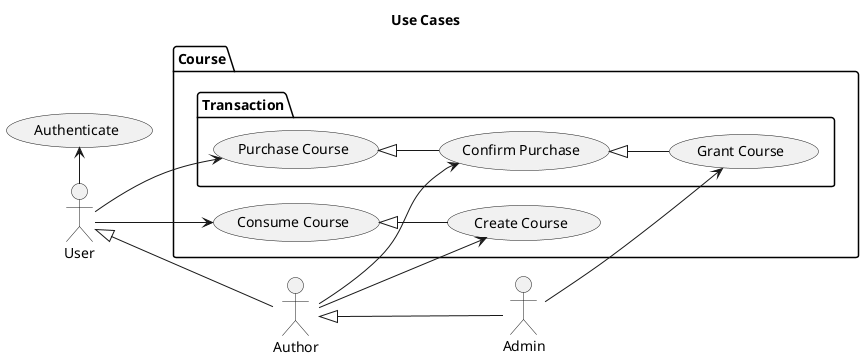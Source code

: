 @startuml "Use Cases"
title Use Cases
left to right direction

actor User as user
actor Author as author
actor Admin as admin

usecase Authenticate as auth

package Course {
  usecase "Create Course" as create
  usecase "Consume Course" as consume
  package Transaction {
    usecase "Purchase Course" as purchase
    usecase "Confirm Purchase" as confirm
    usecase "Grant Course" as grant
  }
}

user <|-- author
author <|-- admin
consume <|-- create
purchase <|-- confirm
confirm <|-- grant

user -left-> auth
author --> create
user --> purchase
author --> confirm
admin --> grant
user --> consume
@enduml
